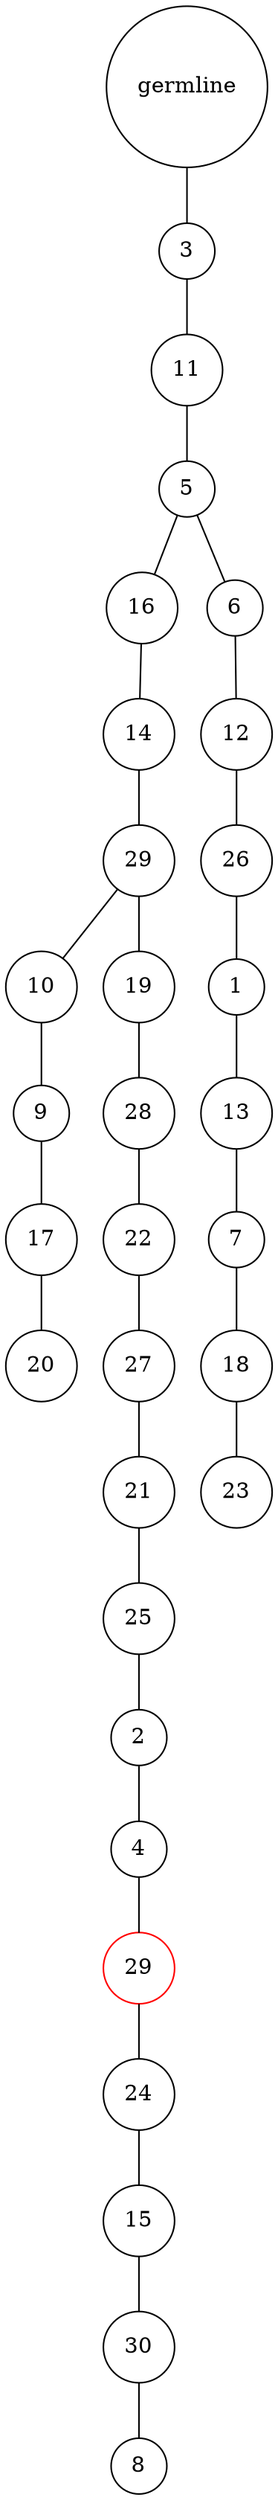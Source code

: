 graph {
	rankdir=UD;
	splines=line;
	node [shape=circle]
	"0x7f38f1358b20" [label="germline"];
	"0x7f38f1358b50" [label="3"];
	"0x7f38f1358b20" -- "0x7f38f1358b50" ;
	"0x7f38f1358b80" [label="11"];
	"0x7f38f1358b50" -- "0x7f38f1358b80" ;
	"0x7f38f1358bb0" [label="5"];
	"0x7f38f1358b80" -- "0x7f38f1358bb0" ;
	"0x7f38f1358be0" [label="16"];
	"0x7f38f1358bb0" -- "0x7f38f1358be0" ;
	"0x7f38f1358c10" [label="14"];
	"0x7f38f1358be0" -- "0x7f38f1358c10" ;
	"0x7f38f1358c40" [label="29"];
	"0x7f38f1358c10" -- "0x7f38f1358c40" ;
	"0x7f38f1358c70" [label="10"];
	"0x7f38f1358c40" -- "0x7f38f1358c70" ;
	"0x7f38f1358ca0" [label="9"];
	"0x7f38f1358c70" -- "0x7f38f1358ca0" ;
	"0x7f38f1358cd0" [label="17"];
	"0x7f38f1358ca0" -- "0x7f38f1358cd0" ;
	"0x7f38f1358d00" [label="20"];
	"0x7f38f1358cd0" -- "0x7f38f1358d00" ;
	"0x7f38f1358d30" [label="19"];
	"0x7f38f1358c40" -- "0x7f38f1358d30" ;
	"0x7f38f1358d60" [label="28"];
	"0x7f38f1358d30" -- "0x7f38f1358d60" ;
	"0x7f38f1358d90" [label="22"];
	"0x7f38f1358d60" -- "0x7f38f1358d90" ;
	"0x7f38f1358dc0" [label="27"];
	"0x7f38f1358d90" -- "0x7f38f1358dc0" ;
	"0x7f38f1358df0" [label="21"];
	"0x7f38f1358dc0" -- "0x7f38f1358df0" ;
	"0x7f38f1358e20" [label="25"];
	"0x7f38f1358df0" -- "0x7f38f1358e20" ;
	"0x7f38f1358e50" [label="2"];
	"0x7f38f1358e20" -- "0x7f38f1358e50" ;
	"0x7f38f1358e80" [label="4"];
	"0x7f38f1358e50" -- "0x7f38f1358e80" ;
	"0x7f38f1358eb0" [label="29",color="red"];
	"0x7f38f1358e80" -- "0x7f38f1358eb0" ;
	"0x7f38f1358ee0" [label="24"];
	"0x7f38f1358eb0" -- "0x7f38f1358ee0" ;
	"0x7f38f1358f10" [label="15"];
	"0x7f38f1358ee0" -- "0x7f38f1358f10" ;
	"0x7f38f1358f40" [label="30"];
	"0x7f38f1358f10" -- "0x7f38f1358f40" ;
	"0x7f38f1358f70" [label="8"];
	"0x7f38f1358f40" -- "0x7f38f1358f70" ;
	"0x7f38f1358fa0" [label="6"];
	"0x7f38f1358bb0" -- "0x7f38f1358fa0" ;
	"0x7f38f1358fd0" [label="12"];
	"0x7f38f1358fa0" -- "0x7f38f1358fd0" ;
	"0x7f38f12e9040" [label="26"];
	"0x7f38f1358fd0" -- "0x7f38f12e9040" ;
	"0x7f38f12e9070" [label="1"];
	"0x7f38f12e9040" -- "0x7f38f12e9070" ;
	"0x7f38f12e90a0" [label="13"];
	"0x7f38f12e9070" -- "0x7f38f12e90a0" ;
	"0x7f38f12e90d0" [label="7"];
	"0x7f38f12e90a0" -- "0x7f38f12e90d0" ;
	"0x7f38f12e9100" [label="18"];
	"0x7f38f12e90d0" -- "0x7f38f12e9100" ;
	"0x7f38f12e9130" [label="23"];
	"0x7f38f12e9100" -- "0x7f38f12e9130" ;
}
